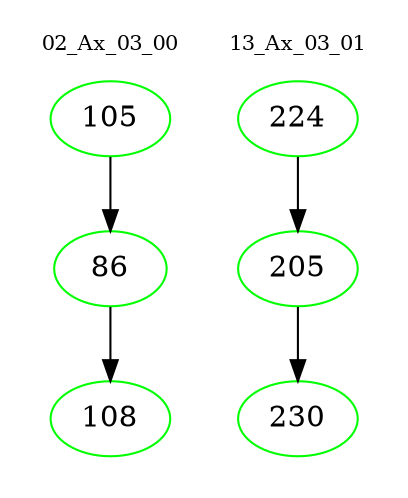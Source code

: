 digraph{
subgraph cluster_0 {
color = white
label = "02_Ax_03_00";
fontsize=10;
T0_105 [label="105", color="green"]
T0_105 -> T0_86 [color="black"]
T0_86 [label="86", color="green"]
T0_86 -> T0_108 [color="black"]
T0_108 [label="108", color="green"]
}
subgraph cluster_1 {
color = white
label = "13_Ax_03_01";
fontsize=10;
T1_224 [label="224", color="green"]
T1_224 -> T1_205 [color="black"]
T1_205 [label="205", color="green"]
T1_205 -> T1_230 [color="black"]
T1_230 [label="230", color="green"]
}
}
